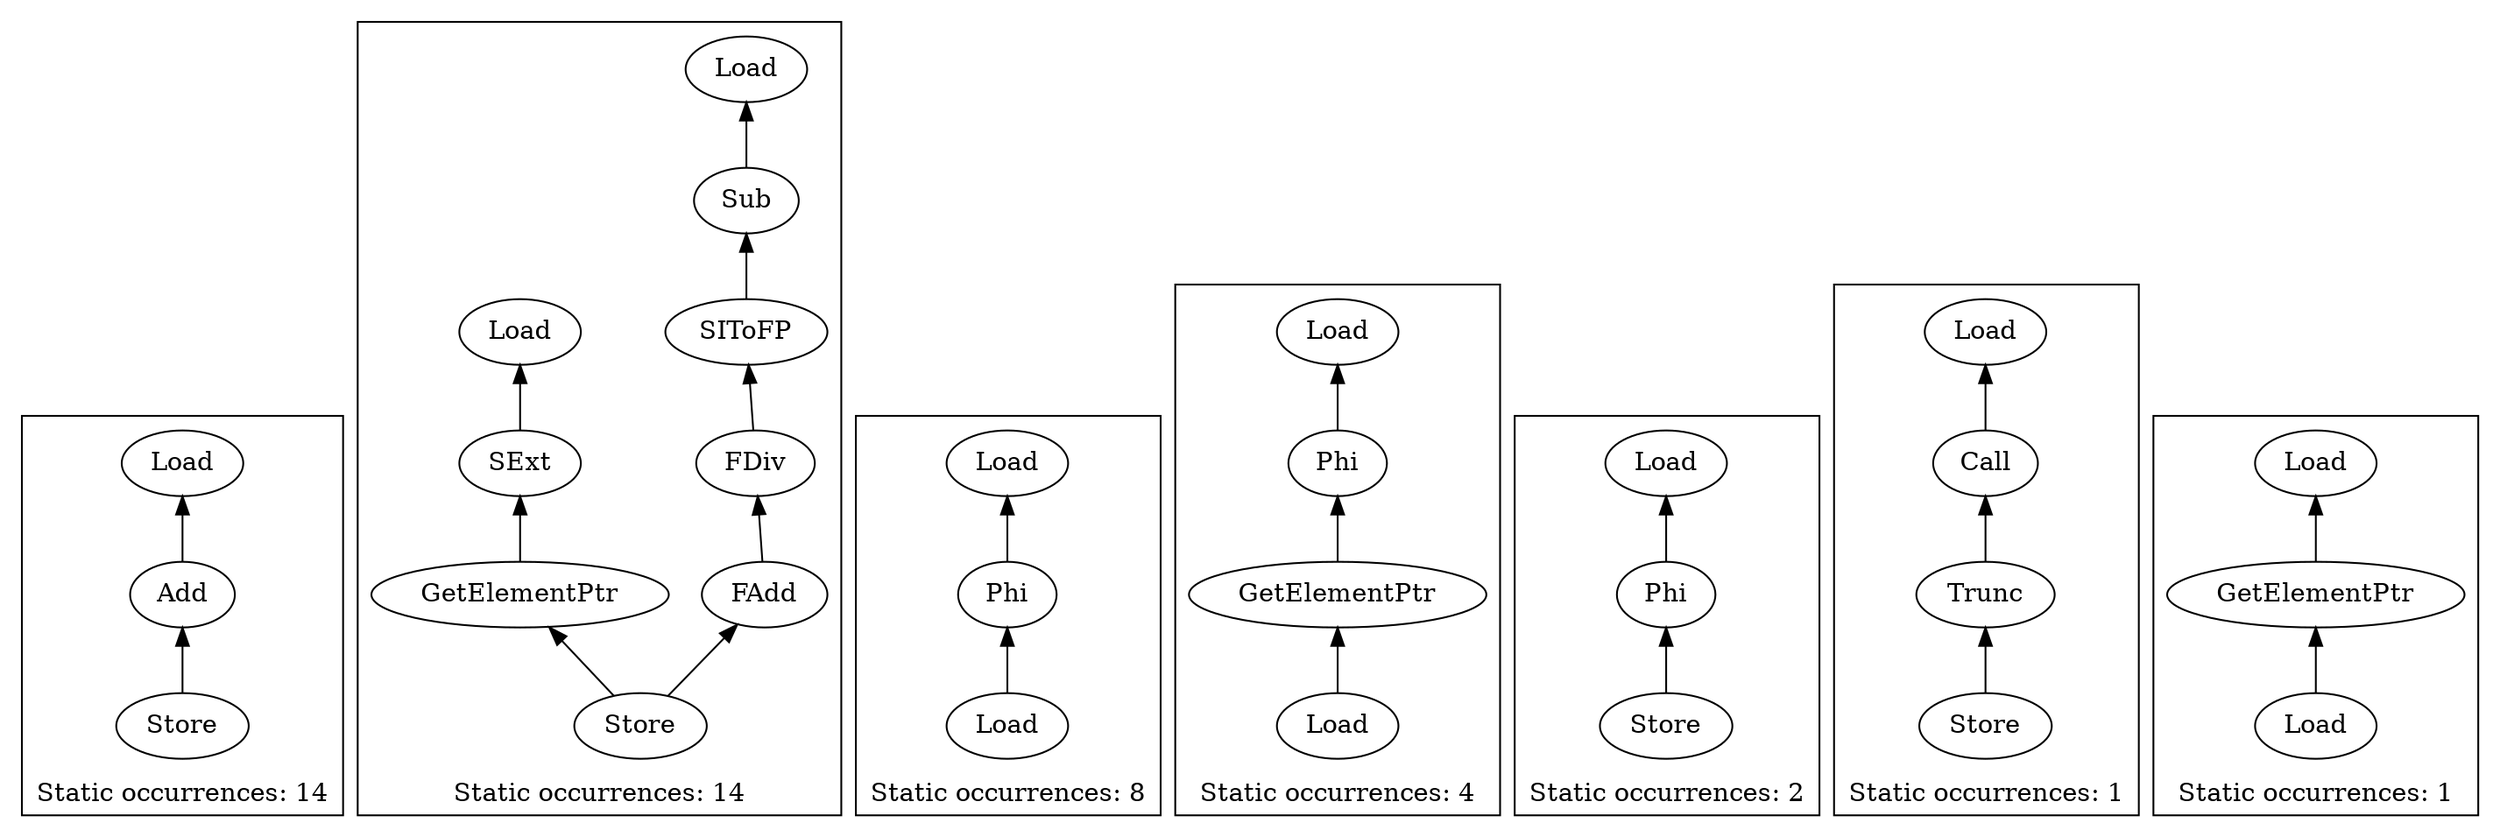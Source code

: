 strict digraph {
rankdir=BT
subgraph {
"0_129" [label="Add"]
"0_129" -> { "0_128" }
"0_128" [label="Load"]
"0_130" [label="Store"]
"0_130" -> { "0_129" }
cluster=true
label=<Static occurrences: 14>
}
subgraph {
"1_132" [label="GetElementPtr"]
"1_132" -> { "1_131" }
"1_133" [label="Store"]
"1_133" -> { "1_127" "1_132" }
"1_126" [label="FDiv"]
"1_126" -> { "1_125" }
"1_124" [label="Sub"]
"1_124" -> { "1_123" }
"1_123" [label="Load"]
"1_125" [label="SIToFP"]
"1_125" -> { "1_124" }
"1_131" [label="SExt"]
"1_131" -> { "1_128" }
"1_128" [label="Load"]
"1_127" [label="FAdd"]
"1_127" -> { "1_126" }
cluster=true
label=<Static occurrences: 14>
}
subgraph {
"2_277" [label="Phi"]
"2_277" -> { "2_257" }
"2_257" [label="Load"]
"2_284" [label="Load"]
"2_284" -> { "2_277" }
cluster=true
label=<Static occurrences: 8>
}
subgraph {
"3_541" [label="Phi"]
"3_541" -> { "3_517" }
"3_517" [label="Load"]
"3_552" [label="Load"]
"3_552" -> { "3_548" }
"3_548" [label="GetElementPtr"]
"3_548" -> { "3_541" }
cluster=true
label=<Static occurrences: 4>
}
subgraph {
"4_177" [label="Phi"]
"4_177" -> { "4_170" }
"4_170" [label="Load"]
"4_181" [label="Store"]
"4_181" -> { "4_177" }
cluster=true
label=<Static occurrences: 2>
}
subgraph {
"5_167" [label="Trunc"]
"5_167" -> { "5_166" }
"5_168" [label="Store"]
"5_168" -> { "5_167" }
"5_166" [label="Call"]
"5_166" -> { "5_164" }
"5_164" [label="Load"]
cluster=true
label=<Static occurrences: 1>
}
subgraph {
"6_237" [label="Load"]
"6_237" -> { "6_236" }
"6_236" [label="GetElementPtr"]
"6_236" -> { "6_198" }
"6_198" [label="Load"]
cluster=true
label=<Static occurrences: 1>
}
}
